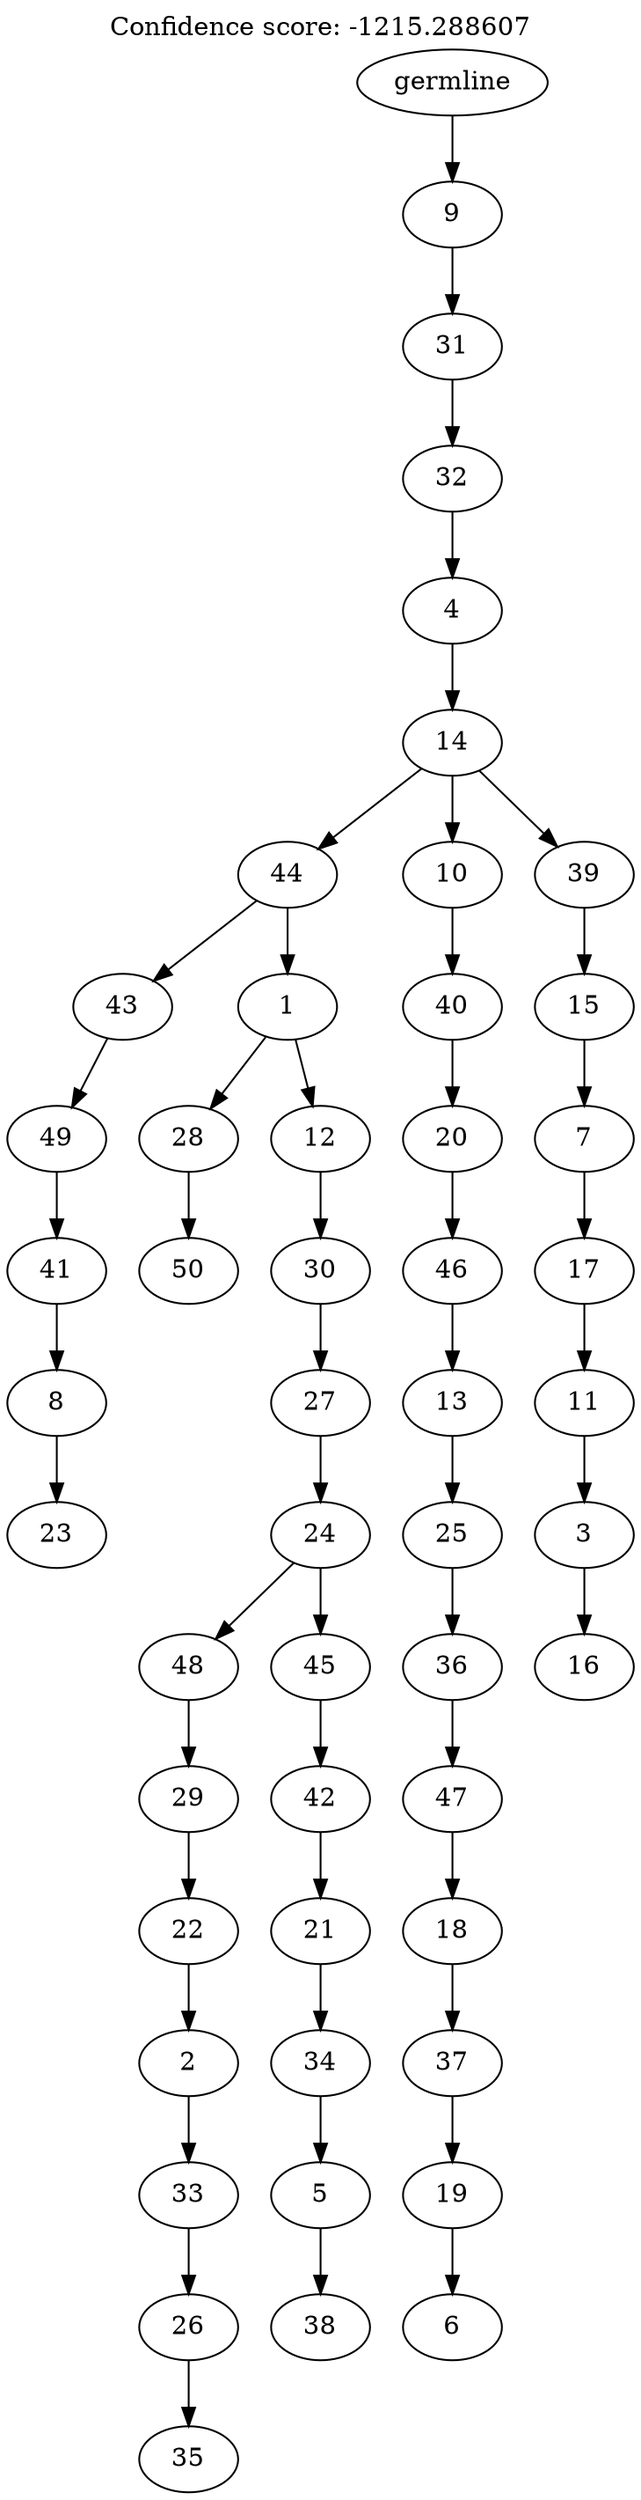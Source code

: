 digraph g {
	"49" -> "50";
	"50" [label="23"];
	"48" -> "49";
	"49" [label="8"];
	"47" -> "48";
	"48" [label="41"];
	"46" -> "47";
	"47" [label="49"];
	"44" -> "45";
	"45" [label="50"];
	"42" -> "43";
	"43" [label="35"];
	"41" -> "42";
	"42" [label="26"];
	"40" -> "41";
	"41" [label="33"];
	"39" -> "40";
	"40" [label="2"];
	"38" -> "39";
	"39" [label="22"];
	"37" -> "38";
	"38" [label="29"];
	"35" -> "36";
	"36" [label="38"];
	"34" -> "35";
	"35" [label="5"];
	"33" -> "34";
	"34" [label="34"];
	"32" -> "33";
	"33" [label="21"];
	"31" -> "32";
	"32" [label="42"];
	"30" -> "31";
	"31" [label="45"];
	"30" -> "37";
	"37" [label="48"];
	"29" -> "30";
	"30" [label="24"];
	"28" -> "29";
	"29" [label="27"];
	"27" -> "28";
	"28" [label="30"];
	"26" -> "27";
	"27" [label="12"];
	"26" -> "44";
	"44" [label="28"];
	"25" -> "26";
	"26" [label="1"];
	"25" -> "46";
	"46" [label="43"];
	"23" -> "24";
	"24" [label="6"];
	"22" -> "23";
	"23" [label="19"];
	"21" -> "22";
	"22" [label="37"];
	"20" -> "21";
	"21" [label="18"];
	"19" -> "20";
	"20" [label="47"];
	"18" -> "19";
	"19" [label="36"];
	"17" -> "18";
	"18" [label="25"];
	"16" -> "17";
	"17" [label="13"];
	"15" -> "16";
	"16" [label="46"];
	"14" -> "15";
	"15" [label="20"];
	"13" -> "14";
	"14" [label="40"];
	"11" -> "12";
	"12" [label="16"];
	"10" -> "11";
	"11" [label="3"];
	"9" -> "10";
	"10" [label="11"];
	"8" -> "9";
	"9" [label="17"];
	"7" -> "8";
	"8" [label="7"];
	"6" -> "7";
	"7" [label="15"];
	"5" -> "6";
	"6" [label="39"];
	"5" -> "13";
	"13" [label="10"];
	"5" -> "25";
	"25" [label="44"];
	"4" -> "5";
	"5" [label="14"];
	"3" -> "4";
	"4" [label="4"];
	"2" -> "3";
	"3" [label="32"];
	"1" -> "2";
	"2" [label="31"];
	"0" -> "1";
	"1" [label="9"];
	"0" [label="germline"];
	labelloc="t";
	label="Confidence score: -1215.288607";
}

